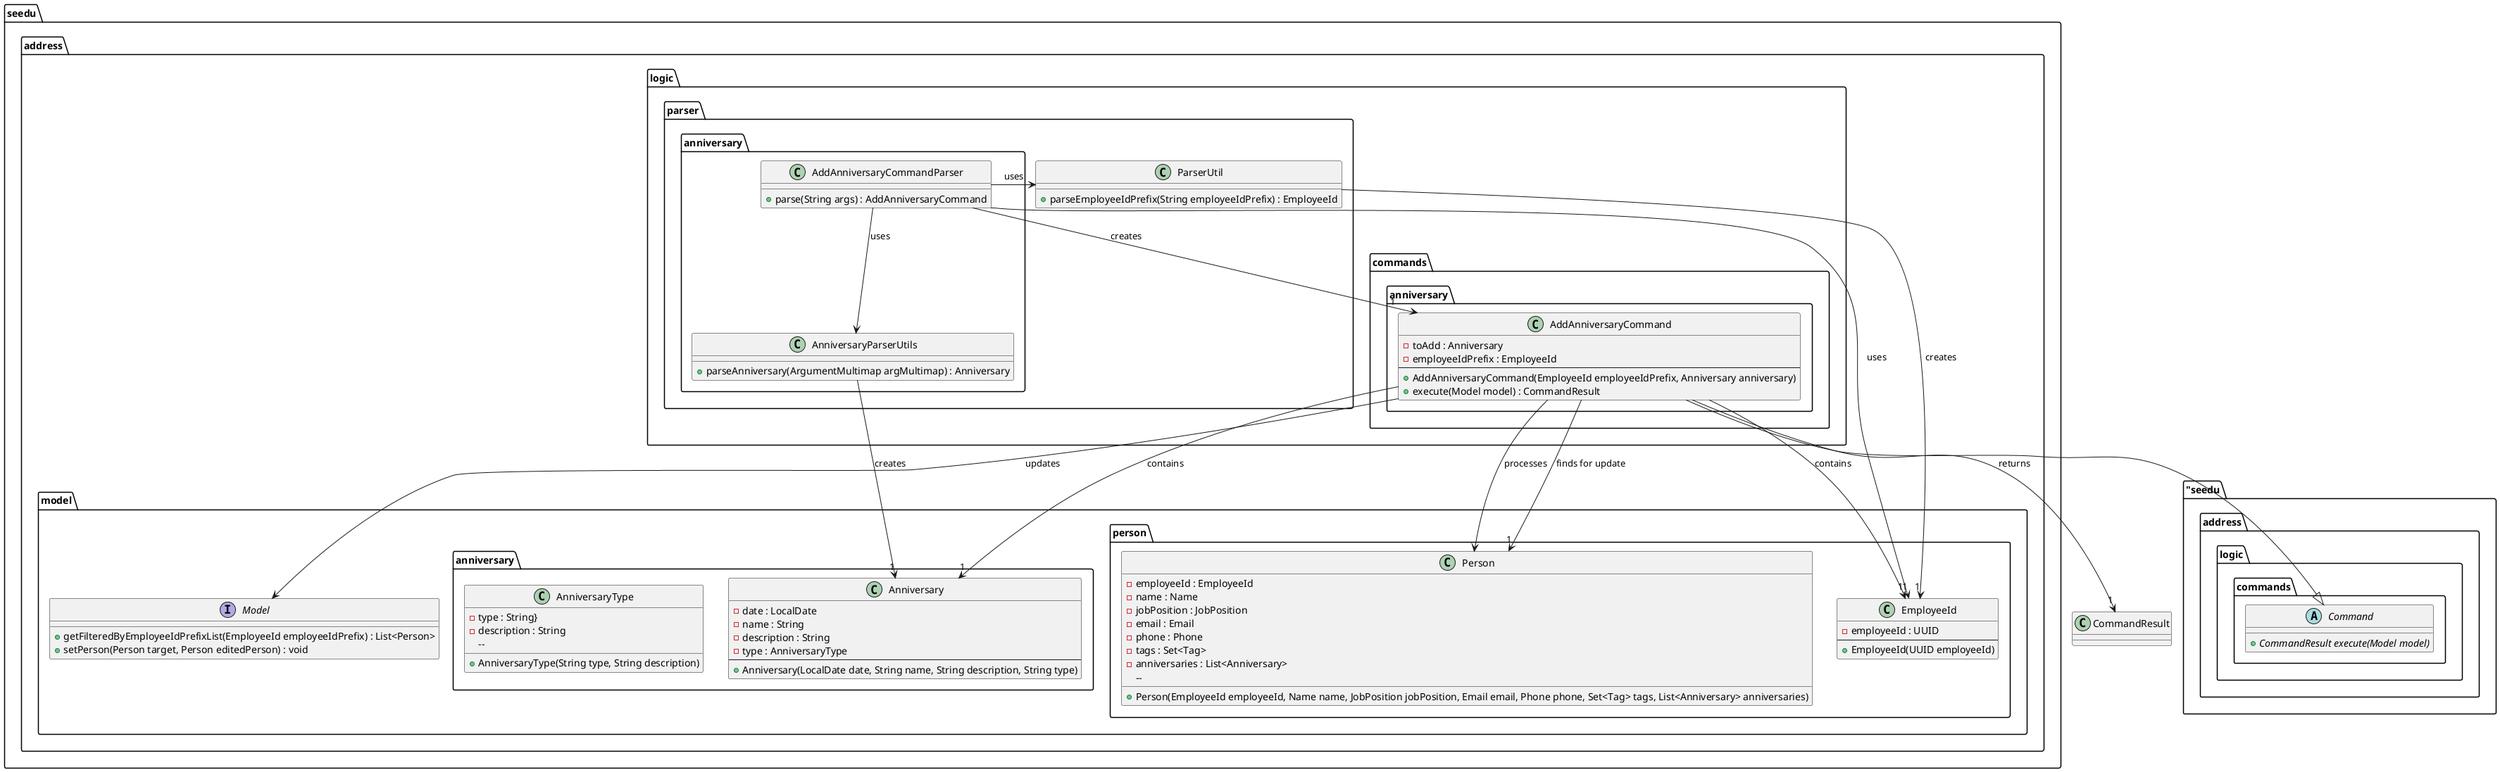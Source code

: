 @startuml
package seedu.address.logic.parser.anniversary {
    class AddAnniversaryCommandParser {
        + parse(String args) : AddAnniversaryCommand
    }
    class AnniversaryParserUtils {
        + parseAnniversary(ArgumentMultimap argMultimap) : Anniversary
    }
}

package seedu.address.logic.parser {
    class ParserUtil {
    + parseEmployeeIdPrefix(String employeeIdPrefix) : EmployeeId
    }
}

package "seedu.address.logic.commands {
    abstract class Command {
    + CommandResult execute(Model model) {abstract}
    }
}

package seedu.address.model {
    interface Model {
        + getFilteredByEmployeeIdPrefixList(EmployeeId employeeIdPrefix) : List<Person>
        + setPerson(Person target, Person editedPerson) : void
    }
}

package seedu.address.logic.commands.anniversary {
    class AddAnniversaryCommand {
        - toAdd : Anniversary
        - employeeIdPrefix : EmployeeId
        --
        + AddAnniversaryCommand(EmployeeId employeeIdPrefix, Anniversary anniversary)
        + execute(Model model) : CommandResult
    }
}

package seedu.address.model.anniversary {
    class Anniversary {
        - date : LocalDate
        - name : String
        - description : String
        - type : AnniversaryType
        --
        + Anniversary(LocalDate date, String name, String description, String type)
    }
    class AnniversaryType {
    - type : String}
        - description : String
        --
        + AnniversaryType(String type, String description)
    }
}

package seedu.address.model.person {
    class EmployeeId {
        - employeeId : UUID
        --
        + EmployeeId(UUID employeeId)
    }
    class Person {
    - employeeId : EmployeeId
        - name : Name
        - jobPosition : JobPosition
        - email : Email
        - phone : Phone
        - tags : Set<Tag>
        - anniversaries : List<Anniversary>
        --
        + Person(EmployeeId employeeId, Name name, JobPosition jobPosition, Email email, Phone phone, Set<Tag> tags, List<Anniversary> anniversaries)
    }
}

AddAnniversaryCommand --|> Command
AddAnniversaryCommandParser --> "1" AddAnniversaryCommand : creates
AddAnniversaryCommandParser --> AnniversaryParserUtils : uses
AddAnniversaryCommandParser -> ParserUtil : uses
AddAnniversaryCommandParser --> "1" EmployeeId : uses
ParserUtil --> "1" EmployeeId : creates
AnniversaryParserUtils -> "1" Anniversary : creates
AddAnniversaryCommand --> "1" CommandResult : returns
AddAnniversaryCommand --> "1" Anniversary : contains
AddAnniversaryCommand --> "1" EmployeeId : contains
AddAnniversaryCommand -> Person : processes
AddAnniversaryCommand -> "1" Person : finds for update
AddAnniversaryCommand -> Model : updates



@enduml

